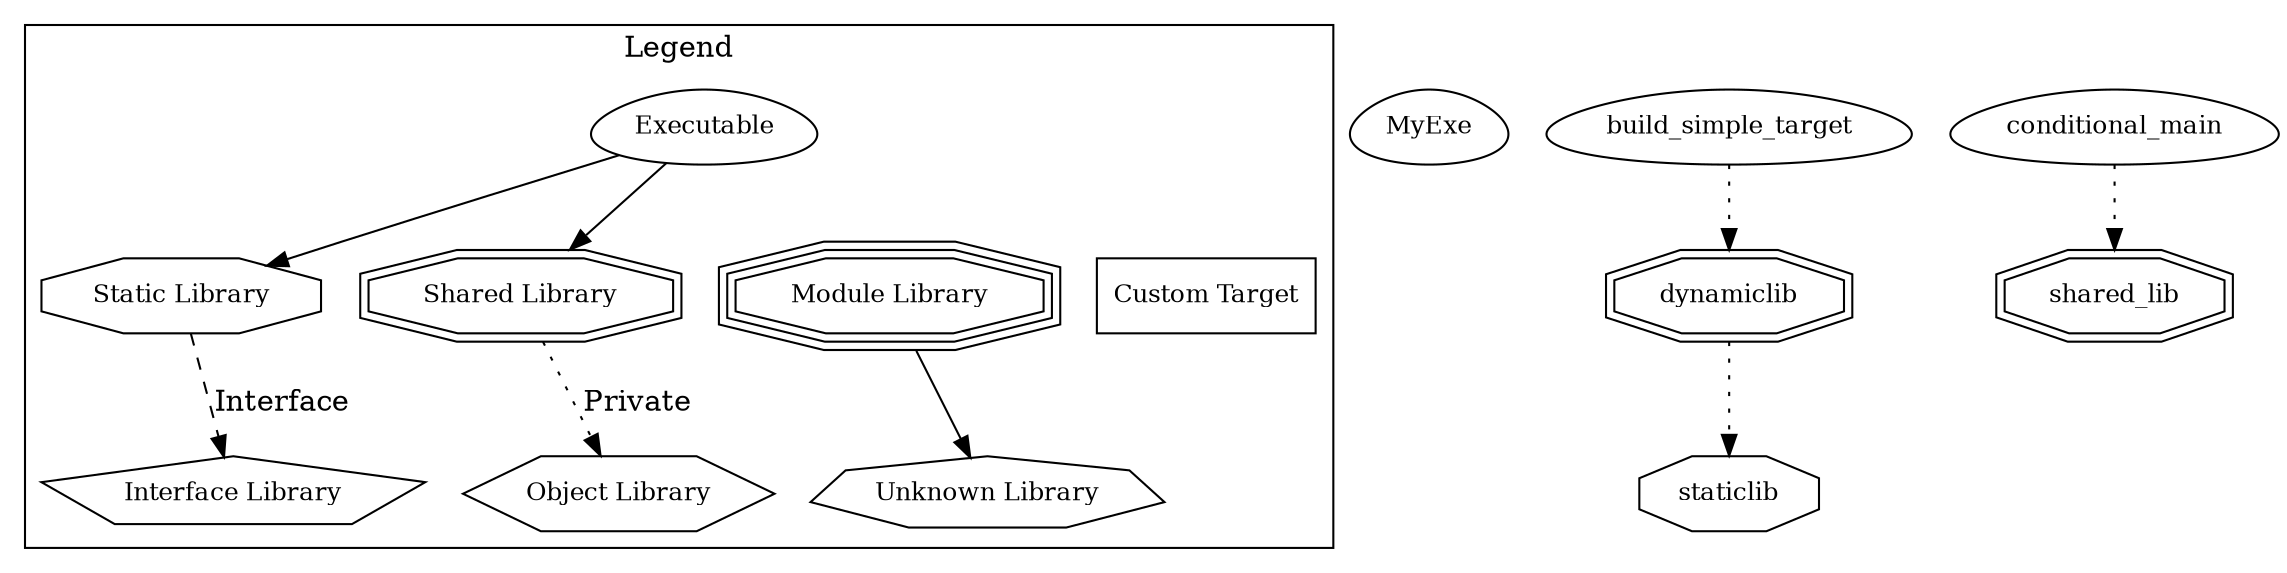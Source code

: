 digraph "MyApp" {
node [
  fontsize = "12"
];
subgraph clusterLegend {
  label = "Legend";
  color = black;
  edge [ style = invis ];
  legendNode0 [ label = "Executable", shape = egg ];
  legendNode1 [ label = "Static Library", shape = octagon ];
  legendNode2 [ label = "Shared Library", shape = doubleoctagon ];
  legendNode3 [ label = "Module Library", shape = tripleoctagon ];
  legendNode4 [ label = "Interface Library", shape = pentagon ];
  legendNode5 [ label = "Object Library", shape = hexagon ];
  legendNode6 [ label = "Unknown Library", shape = septagon ];
  legendNode7 [ label = "Custom Target", shape = box ];
  legendNode0 -> legendNode1 [ style = solid ];
  legendNode0 -> legendNode2 [ style = solid ];
  legendNode0 -> legendNode3;
  legendNode1 -> legendNode4 [ label = "Interface", style = dashed ];
  legendNode2 -> legendNode5 [ label = "Private", style = dotted ];
  legendNode3 -> legendNode6 [ style = solid ];
  legendNode0 -> legendNode7;
}
    "node0" [ label = "MyExe", shape = egg ];
    "node1" [ label = "build_simple_target", shape = egg ];
    "node2" [ label = "dynamiclib", shape = doubleoctagon ];
    "node3" [ label = "staticlib", shape = octagon ];
    "node2" -> "node3" [ style = dotted ] // dynamiclib -> staticlib
    "node1" -> "node2" [ style = dotted ] // build_simple_target -> dynamiclib
    "node4" [ label = "conditional_main", shape = egg ];
    "node5" [ label = "shared_lib", shape = doubleoctagon ];
    "node4" -> "node5" [ style = dotted ] // conditional_main -> shared_lib
}
